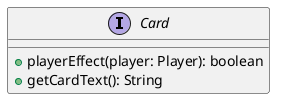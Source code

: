 @startuml
interface Card {
    + playerEffect(player: Player): boolean
    + getCardText(): String
}
@enduml
